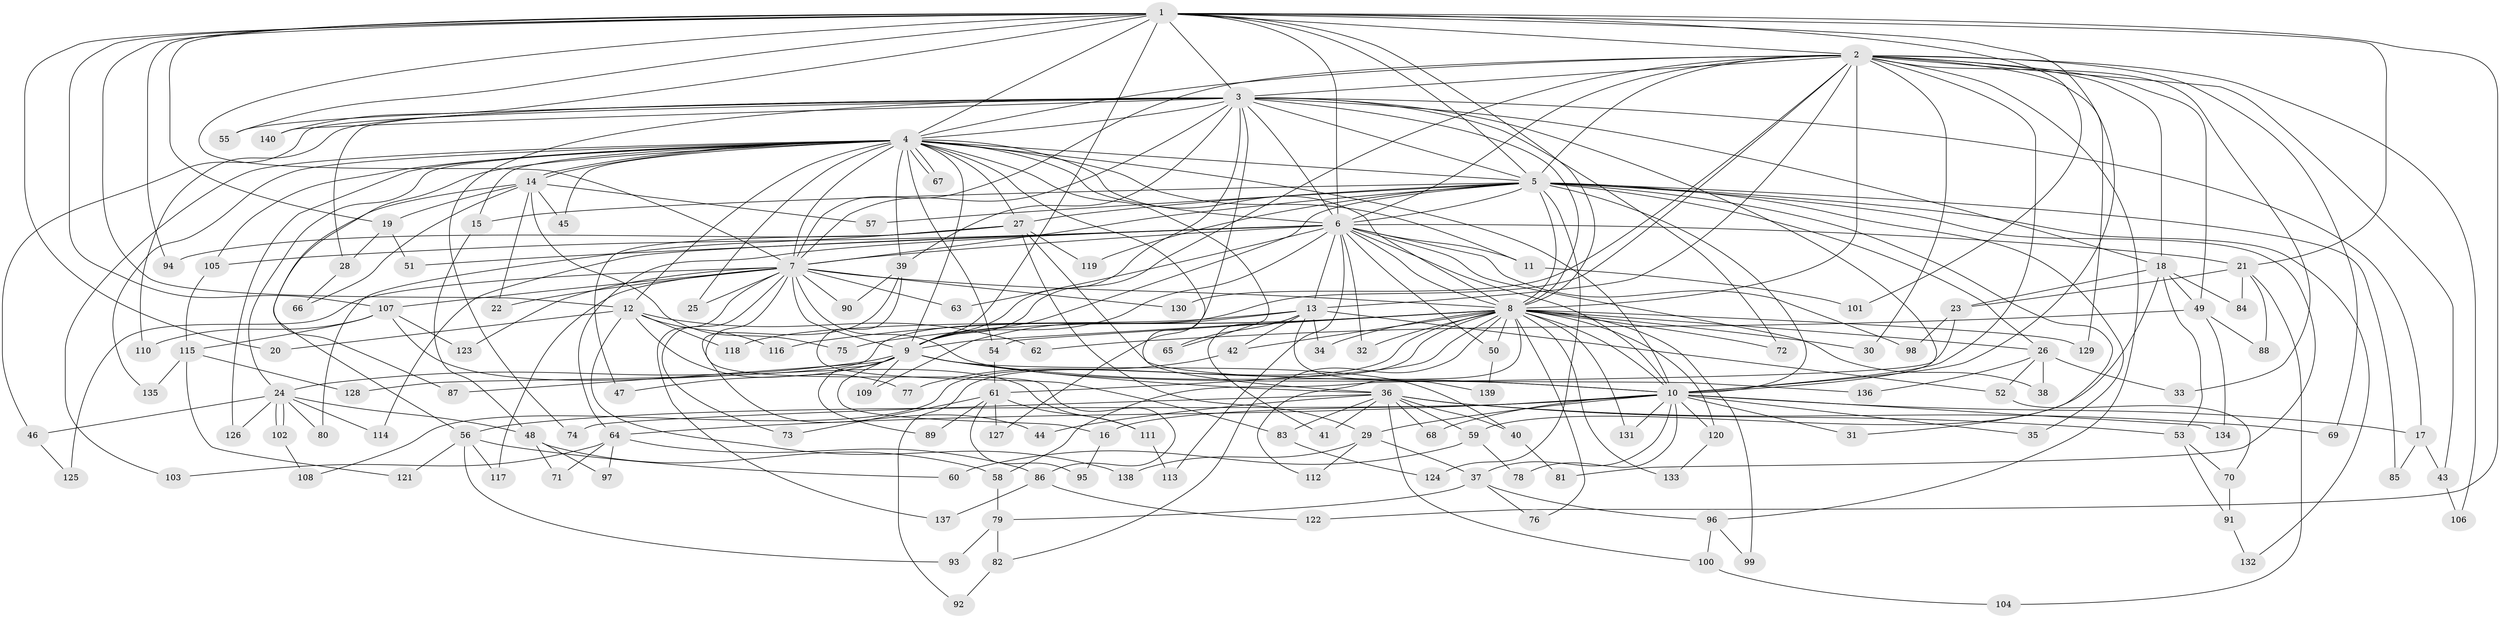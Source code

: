 // coarse degree distribution, {19: 0.023809523809523808, 22: 0.011904761904761904, 28: 0.011904761904761904, 21: 0.011904761904761904, 3: 0.10714285714285714, 7: 0.011904761904761904, 2: 0.5476190476190477, 1: 0.11904761904761904, 5: 0.03571428571428571, 9: 0.023809523809523808, 6: 0.03571428571428571, 12: 0.023809523809523808, 4: 0.023809523809523808, 10: 0.011904761904761904}
// Generated by graph-tools (version 1.1) at 2025/48/03/04/25 21:48:22]
// undirected, 140 vertices, 305 edges
graph export_dot {
graph [start="1"]
  node [color=gray90,style=filled];
  1;
  2;
  3;
  4;
  5;
  6;
  7;
  8;
  9;
  10;
  11;
  12;
  13;
  14;
  15;
  16;
  17;
  18;
  19;
  20;
  21;
  22;
  23;
  24;
  25;
  26;
  27;
  28;
  29;
  30;
  31;
  32;
  33;
  34;
  35;
  36;
  37;
  38;
  39;
  40;
  41;
  42;
  43;
  44;
  45;
  46;
  47;
  48;
  49;
  50;
  51;
  52;
  53;
  54;
  55;
  56;
  57;
  58;
  59;
  60;
  61;
  62;
  63;
  64;
  65;
  66;
  67;
  68;
  69;
  70;
  71;
  72;
  73;
  74;
  75;
  76;
  77;
  78;
  79;
  80;
  81;
  82;
  83;
  84;
  85;
  86;
  87;
  88;
  89;
  90;
  91;
  92;
  93;
  94;
  95;
  96;
  97;
  98;
  99;
  100;
  101;
  102;
  103;
  104;
  105;
  106;
  107;
  108;
  109;
  110;
  111;
  112;
  113;
  114;
  115;
  116;
  117;
  118;
  119;
  120;
  121;
  122;
  123;
  124;
  125;
  126;
  127;
  128;
  129;
  130;
  131;
  132;
  133;
  134;
  135;
  136;
  137;
  138;
  139;
  140;
  1 -- 2;
  1 -- 3;
  1 -- 4;
  1 -- 5;
  1 -- 6;
  1 -- 7;
  1 -- 8;
  1 -- 9;
  1 -- 10;
  1 -- 12;
  1 -- 19;
  1 -- 20;
  1 -- 21;
  1 -- 55;
  1 -- 94;
  1 -- 101;
  1 -- 107;
  1 -- 122;
  1 -- 140;
  2 -- 3;
  2 -- 4;
  2 -- 5;
  2 -- 6;
  2 -- 7;
  2 -- 8;
  2 -- 9;
  2 -- 10;
  2 -- 13;
  2 -- 18;
  2 -- 30;
  2 -- 33;
  2 -- 43;
  2 -- 49;
  2 -- 69;
  2 -- 96;
  2 -- 106;
  2 -- 128;
  2 -- 129;
  2 -- 130;
  3 -- 4;
  3 -- 5;
  3 -- 6;
  3 -- 7;
  3 -- 8;
  3 -- 9;
  3 -- 10;
  3 -- 17;
  3 -- 18;
  3 -- 28;
  3 -- 39;
  3 -- 46;
  3 -- 55;
  3 -- 72;
  3 -- 74;
  3 -- 110;
  3 -- 127;
  3 -- 140;
  4 -- 5;
  4 -- 6;
  4 -- 7;
  4 -- 8;
  4 -- 9;
  4 -- 10;
  4 -- 11;
  4 -- 12;
  4 -- 14;
  4 -- 14;
  4 -- 15;
  4 -- 24;
  4 -- 25;
  4 -- 27;
  4 -- 36;
  4 -- 39;
  4 -- 45;
  4 -- 54;
  4 -- 65;
  4 -- 67;
  4 -- 67;
  4 -- 87;
  4 -- 103;
  4 -- 105;
  4 -- 126;
  4 -- 135;
  5 -- 6;
  5 -- 7;
  5 -- 8;
  5 -- 9;
  5 -- 10;
  5 -- 15;
  5 -- 26;
  5 -- 27;
  5 -- 31;
  5 -- 35;
  5 -- 57;
  5 -- 81;
  5 -- 85;
  5 -- 119;
  5 -- 124;
  5 -- 132;
  6 -- 7;
  6 -- 8;
  6 -- 9;
  6 -- 10;
  6 -- 11;
  6 -- 13;
  6 -- 21;
  6 -- 32;
  6 -- 38;
  6 -- 50;
  6 -- 51;
  6 -- 63;
  6 -- 64;
  6 -- 98;
  6 -- 105;
  6 -- 113;
  6 -- 114;
  7 -- 8;
  7 -- 9;
  7 -- 10;
  7 -- 22;
  7 -- 25;
  7 -- 63;
  7 -- 73;
  7 -- 86;
  7 -- 90;
  7 -- 107;
  7 -- 117;
  7 -- 123;
  7 -- 125;
  7 -- 130;
  7 -- 137;
  8 -- 9;
  8 -- 10;
  8 -- 26;
  8 -- 30;
  8 -- 32;
  8 -- 34;
  8 -- 42;
  8 -- 50;
  8 -- 54;
  8 -- 61;
  8 -- 72;
  8 -- 75;
  8 -- 76;
  8 -- 82;
  8 -- 92;
  8 -- 99;
  8 -- 108;
  8 -- 112;
  8 -- 116;
  8 -- 120;
  8 -- 129;
  8 -- 131;
  8 -- 133;
  9 -- 10;
  9 -- 16;
  9 -- 24;
  9 -- 36;
  9 -- 40;
  9 -- 47;
  9 -- 87;
  9 -- 89;
  9 -- 109;
  10 -- 16;
  10 -- 17;
  10 -- 29;
  10 -- 31;
  10 -- 35;
  10 -- 37;
  10 -- 56;
  10 -- 64;
  10 -- 68;
  10 -- 78;
  10 -- 120;
  10 -- 131;
  10 -- 134;
  11 -- 101;
  12 -- 20;
  12 -- 62;
  12 -- 77;
  12 -- 116;
  12 -- 118;
  12 -- 138;
  13 -- 34;
  13 -- 41;
  13 -- 42;
  13 -- 52;
  13 -- 65;
  13 -- 109;
  13 -- 118;
  13 -- 139;
  14 -- 19;
  14 -- 22;
  14 -- 45;
  14 -- 56;
  14 -- 57;
  14 -- 66;
  14 -- 75;
  15 -- 48;
  16 -- 95;
  17 -- 43;
  17 -- 85;
  18 -- 23;
  18 -- 49;
  18 -- 53;
  18 -- 59;
  18 -- 84;
  19 -- 28;
  19 -- 51;
  21 -- 23;
  21 -- 84;
  21 -- 88;
  21 -- 104;
  23 -- 58;
  23 -- 98;
  24 -- 46;
  24 -- 48;
  24 -- 80;
  24 -- 102;
  24 -- 102;
  24 -- 114;
  24 -- 126;
  26 -- 33;
  26 -- 38;
  26 -- 52;
  26 -- 136;
  27 -- 29;
  27 -- 47;
  27 -- 80;
  27 -- 94;
  27 -- 119;
  27 -- 136;
  28 -- 66;
  29 -- 37;
  29 -- 112;
  29 -- 138;
  36 -- 40;
  36 -- 41;
  36 -- 44;
  36 -- 53;
  36 -- 59;
  36 -- 68;
  36 -- 69;
  36 -- 74;
  36 -- 83;
  36 -- 100;
  37 -- 76;
  37 -- 79;
  37 -- 96;
  39 -- 44;
  39 -- 83;
  39 -- 90;
  40 -- 81;
  42 -- 77;
  43 -- 106;
  46 -- 125;
  48 -- 58;
  48 -- 71;
  48 -- 97;
  49 -- 62;
  49 -- 88;
  49 -- 134;
  50 -- 139;
  52 -- 70;
  53 -- 70;
  53 -- 91;
  54 -- 61;
  56 -- 60;
  56 -- 93;
  56 -- 117;
  56 -- 121;
  58 -- 79;
  59 -- 60;
  59 -- 78;
  61 -- 73;
  61 -- 89;
  61 -- 95;
  61 -- 111;
  61 -- 127;
  64 -- 71;
  64 -- 86;
  64 -- 97;
  64 -- 103;
  70 -- 91;
  79 -- 82;
  79 -- 93;
  82 -- 92;
  83 -- 124;
  86 -- 122;
  86 -- 137;
  91 -- 132;
  96 -- 99;
  96 -- 100;
  100 -- 104;
  102 -- 108;
  105 -- 115;
  107 -- 110;
  107 -- 111;
  107 -- 115;
  107 -- 123;
  111 -- 113;
  115 -- 121;
  115 -- 128;
  115 -- 135;
  120 -- 133;
}
